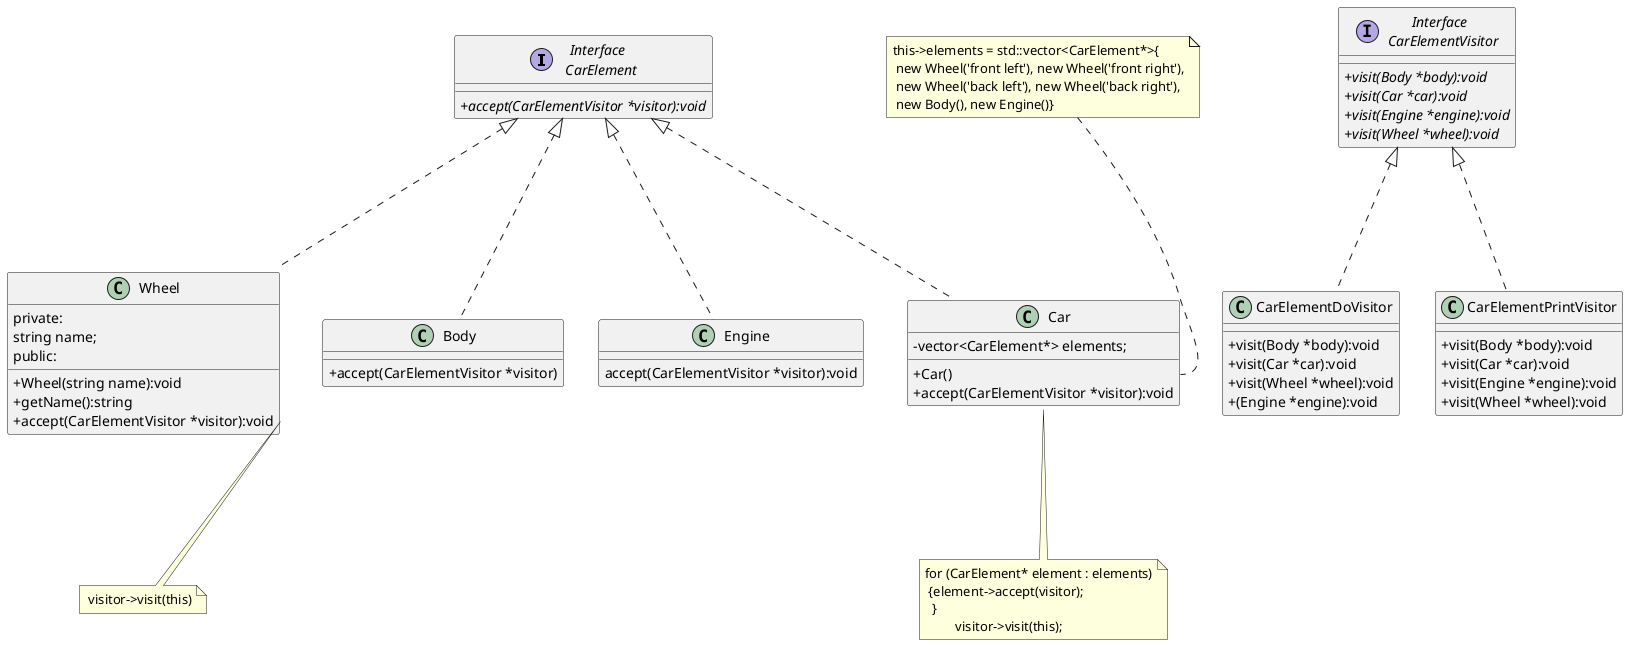 @startuml
skinparam classAttributeIconSize 0

interface "Interface \n CarElement" as CarElement
{
+{abstract} accept(CarElementVisitor *visitor):void
}

interface "Interface \n CarElementVisitor" as CarElementVisitor
{
    +{abstract} visit(Body *body):void
    +{abstract} visit(Car *car):void
    +{abstract} visit(Engine *engine):void
    +{abstract} visit(Wheel *wheel):void
}

class Wheel
{
private:
    string name;
public:
    + Wheel(string name):void
    + getName():string
    + accept(CarElementVisitor *visitor):void
}

note " visitor->visit(this)" as Wheelaccept





class Body 
{
   + accept(CarElementVisitor *visitor)
}



class Engine 
{
    accept(CarElementVisitor *visitor):void
 
}



class Car
{
-   vector<CarElement*> elements;
+   Car()
+    accept(CarElementVisitor *visitor):void
}



note "this->elements = std::vector<CarElement*>{\n new Wheel('front left'), new Wheel('front right'),\n new Wheel('back left'), new Wheel('back right'),\n new Body(), new Engine()}" as CarConstruct


note "for (CarElement* element : elements)\n {element->accept(visitor);\n  }\n         visitor->visit(this);" as CarAccept






class CarElementDoVisitor 
{

    + visit(Body *body):void
    + visit(Car *car):void
    + visit(Wheel *wheel):void
    + (Engine *engine):void
}



class CarElementPrintVisitor
{
    +visit(Body *body):void 
    + visit(Car *car):void 
    + visit(Engine *engine):void 
    + visit(Wheel *wheel):void 
}




Body -up..|>  CarElement
Wheel -up..|>  CarElement
Engine -up..|> CarElement
Wheelaccept -up..Wheel::accept

Car -up..|> CarElement


CarElementDoVisitor -up..|>  CarElementVisitor
CarElementPrintVisitor -up..|>  CarElementVisitor


CarConstruct -down..Car::Car
CarAccept -up..Car::acecept
@enduml
